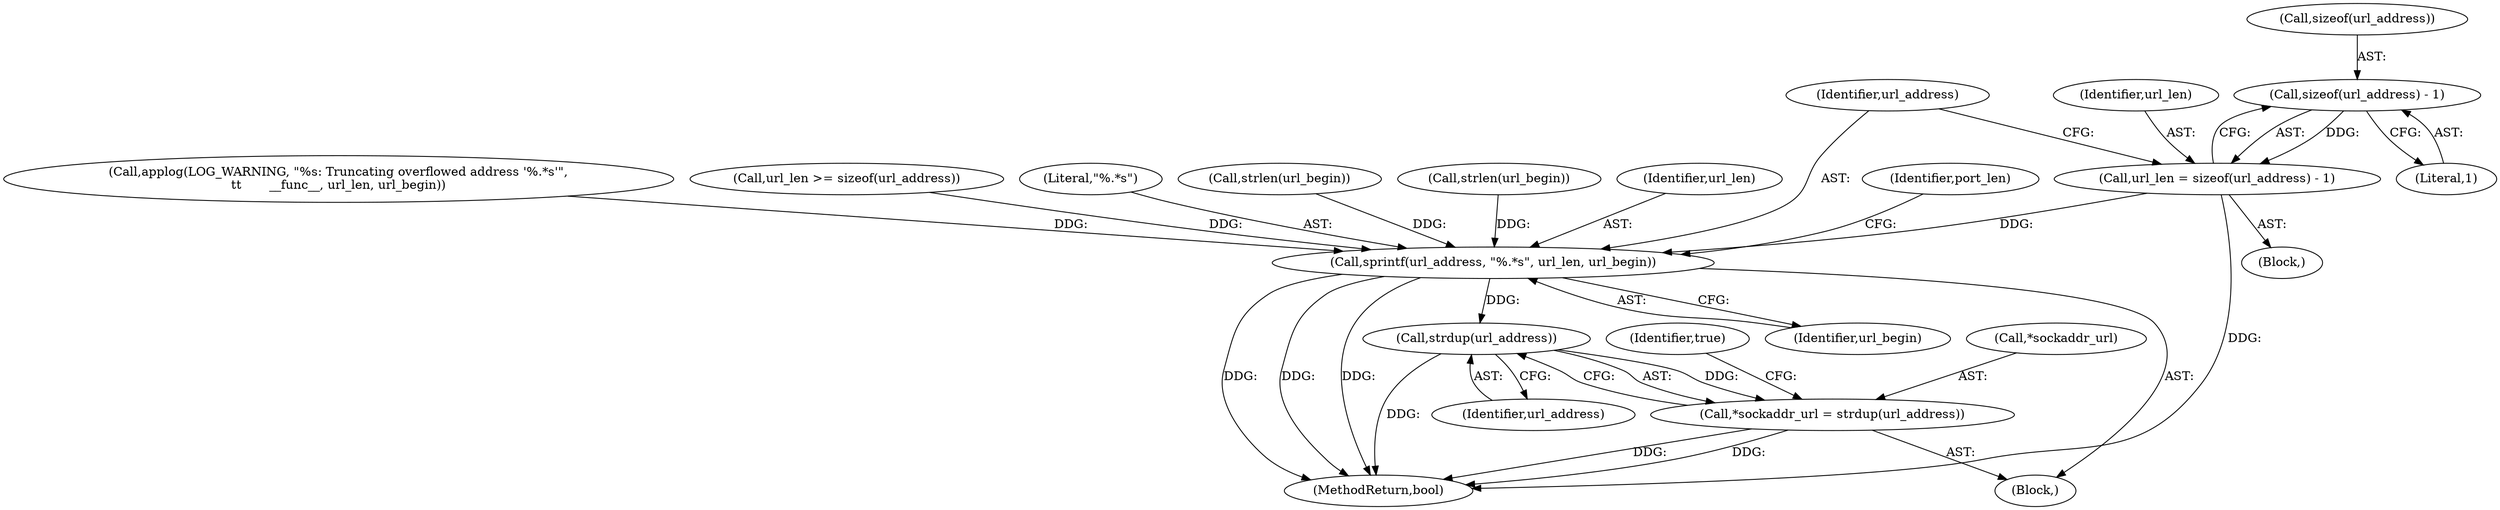 digraph "0_sgminer_b65574bef233474e915fdf18614aa211e31cc6c2@API" {
"1000221" [label="(Call,sizeof(url_address) - 1)"];
"1000219" [label="(Call,url_len = sizeof(url_address) - 1)"];
"1000225" [label="(Call,sprintf(url_address, \"%.*s\", url_len, url_begin))"];
"1000263" [label="(Call,strdup(url_address))"];
"1000260" [label="(Call,*sockaddr_url = strdup(url_address))"];
"1000224" [label="(Literal,1)"];
"1000219" [label="(Call,url_len = sizeof(url_address) - 1)"];
"1000263" [label="(Call,strdup(url_address))"];
"1000261" [label="(Call,*sockaddr_url)"];
"1000225" [label="(Call,sprintf(url_address, \"%.*s\", url_len, url_begin))"];
"1000213" [label="(Call,applog(LOG_WARNING, \"%s: Truncating overflowed address '%.*s'\",\n\t\t       __func__, url_len, url_begin))"];
"1000199" [label="(Call,strlen(url_begin))"];
"1000266" [label="(Identifier,true)"];
"1000229" [label="(Identifier,url_begin)"];
"1000264" [label="(Identifier,url_address)"];
"1000260" [label="(Call,*sockaddr_url = strdup(url_address))"];
"1000222" [label="(Call,sizeof(url_address))"];
"1000208" [label="(Call,url_len >= sizeof(url_address))"];
"1000220" [label="(Identifier,url_len)"];
"1000227" [label="(Literal,\"%.*s\")"];
"1000180" [label="(Call,strlen(url_begin))"];
"1000105" [label="(Block,)"];
"1000212" [label="(Block,)"];
"1000221" [label="(Call,sizeof(url_address) - 1)"];
"1000228" [label="(Identifier,url_len)"];
"1000267" [label="(MethodReturn,bool)"];
"1000226" [label="(Identifier,url_address)"];
"1000231" [label="(Identifier,port_len)"];
"1000221" -> "1000219"  [label="AST: "];
"1000221" -> "1000224"  [label="CFG: "];
"1000222" -> "1000221"  [label="AST: "];
"1000224" -> "1000221"  [label="AST: "];
"1000219" -> "1000221"  [label="CFG: "];
"1000221" -> "1000219"  [label="DDG: "];
"1000219" -> "1000212"  [label="AST: "];
"1000220" -> "1000219"  [label="AST: "];
"1000226" -> "1000219"  [label="CFG: "];
"1000219" -> "1000267"  [label="DDG: "];
"1000219" -> "1000225"  [label="DDG: "];
"1000225" -> "1000105"  [label="AST: "];
"1000225" -> "1000229"  [label="CFG: "];
"1000226" -> "1000225"  [label="AST: "];
"1000227" -> "1000225"  [label="AST: "];
"1000228" -> "1000225"  [label="AST: "];
"1000229" -> "1000225"  [label="AST: "];
"1000231" -> "1000225"  [label="CFG: "];
"1000225" -> "1000267"  [label="DDG: "];
"1000225" -> "1000267"  [label="DDG: "];
"1000225" -> "1000267"  [label="DDG: "];
"1000208" -> "1000225"  [label="DDG: "];
"1000199" -> "1000225"  [label="DDG: "];
"1000180" -> "1000225"  [label="DDG: "];
"1000213" -> "1000225"  [label="DDG: "];
"1000225" -> "1000263"  [label="DDG: "];
"1000263" -> "1000260"  [label="AST: "];
"1000263" -> "1000264"  [label="CFG: "];
"1000264" -> "1000263"  [label="AST: "];
"1000260" -> "1000263"  [label="CFG: "];
"1000263" -> "1000267"  [label="DDG: "];
"1000263" -> "1000260"  [label="DDG: "];
"1000260" -> "1000105"  [label="AST: "];
"1000261" -> "1000260"  [label="AST: "];
"1000266" -> "1000260"  [label="CFG: "];
"1000260" -> "1000267"  [label="DDG: "];
"1000260" -> "1000267"  [label="DDG: "];
}
